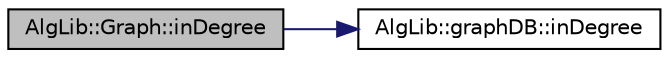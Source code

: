 digraph "AlgLib::Graph::inDegree"
{
  edge [fontname="Helvetica",fontsize="10",labelfontname="Helvetica",labelfontsize="10"];
  node [fontname="Helvetica",fontsize="10",shape=record];
  rankdir="LR";
  Node1 [label="AlgLib::Graph::inDegree",height=0.2,width=0.4,color="black", fillcolor="grey75", style="filled", fontcolor="black"];
  Node1 -> Node2 [color="midnightblue",fontsize="10",style="solid",fontname="Helvetica"];
  Node2 [label="AlgLib::graphDB::inDegree",height=0.2,width=0.4,color="black", fillcolor="white", style="filled",URL="$class_alg_lib_1_1graph_d_b.html#a06faf4feb26d18b4491c5671158155f0"];
}
